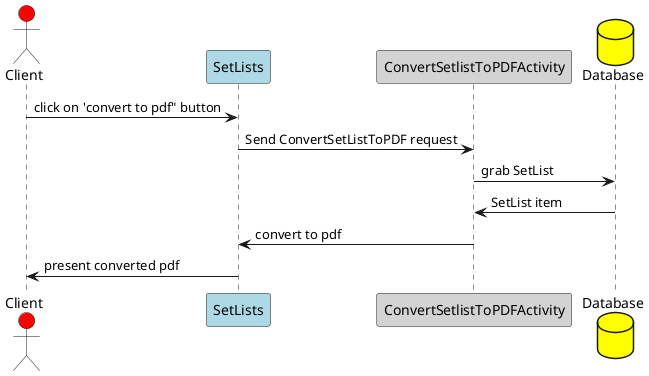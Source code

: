 @startuml

actor       Client      as Foo #Red
participant SetLists     as Foo1 #LightBlue
participant ConvertSetlistToPDFActivity as Foo2 #LightGrey
database    Database    as Foo3 #Yellow


Foo -> Foo1 : click on 'convert to pdf" button
Foo1 -> Foo2 : Send ConvertSetListToPDF request
Foo2 -> Foo3 : grab SetList
Foo3 -> Foo2 : SetList item
Foo2 -> Foo1 : convert to pdf
Foo1 -> Foo : present converted pdf

@enduml